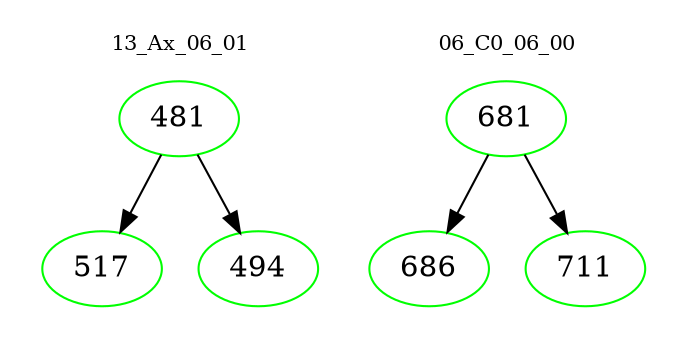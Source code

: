 digraph{
subgraph cluster_0 {
color = white
label = "13_Ax_06_01";
fontsize=10;
T0_481 [label="481", color="green"]
T0_481 -> T0_517 [color="black"]
T0_517 [label="517", color="green"]
T0_481 -> T0_494 [color="black"]
T0_494 [label="494", color="green"]
}
subgraph cluster_1 {
color = white
label = "06_C0_06_00";
fontsize=10;
T1_681 [label="681", color="green"]
T1_681 -> T1_686 [color="black"]
T1_686 [label="686", color="green"]
T1_681 -> T1_711 [color="black"]
T1_711 [label="711", color="green"]
}
}

